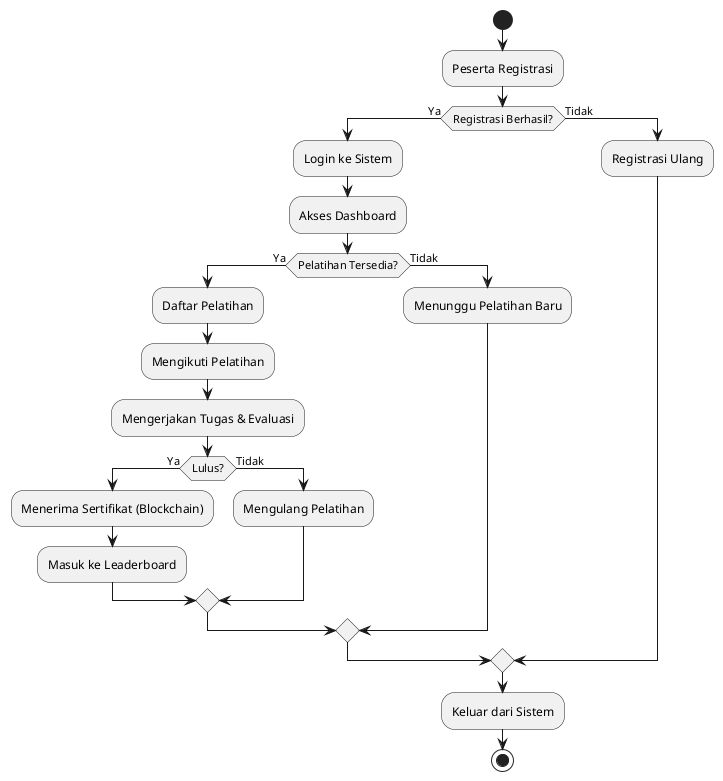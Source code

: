@startuml flowchart2

start

:Peserta Registrasi;
if (Registrasi Berhasil?) then (Ya)
  :Login ke Sistem;
  :Akses Dashboard;
  if (Pelatihan Tersedia?) then (Ya)
    :Daftar Pelatihan;
    :Mengikuti Pelatihan;
    :Mengerjakan Tugas & Evaluasi;
    if (Lulus?) then (Ya)
      :Menerima Sertifikat (Blockchain);
      :Masuk ke Leaderboard;
    else (Tidak)
      :Mengulang Pelatihan;
    endif
  else (Tidak)
    :Menunggu Pelatihan Baru;
  endif
else (Tidak)
  :Registrasi Ulang;
endif

:Keluar dari Sistem;
stop

@enduml